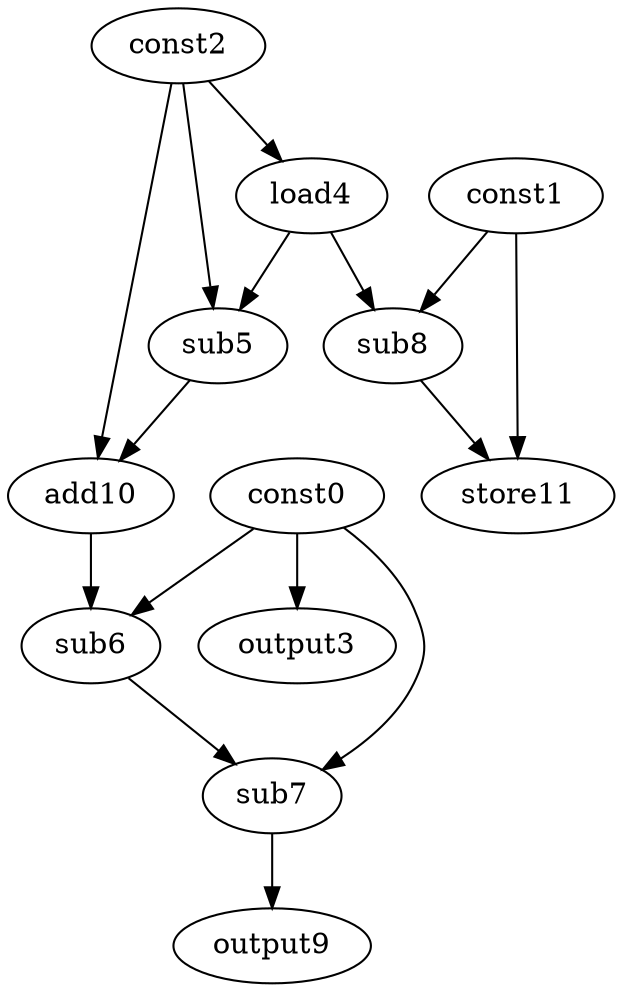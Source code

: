 digraph G { 
const0[opcode=const]; 
const1[opcode=const]; 
const2[opcode=const]; 
output3[opcode=output]; 
load4[opcode=load]; 
sub5[opcode=sub]; 
sub6[opcode=sub]; 
sub7[opcode=sub]; 
sub8[opcode=sub]; 
output9[opcode=output]; 
add10[opcode=add]; 
store11[opcode=store]; 
const0->output3[operand=0];
const2->load4[operand=0];
const2->sub5[operand=0];
load4->sub5[operand=1];
const1->sub8[operand=0];
load4->sub8[operand=1];
const2->add10[operand=0];
sub5->add10[operand=1];
sub8->store11[operand=0];
const1->store11[operand=1];
const0->sub6[operand=0];
add10->sub6[operand=1];
const0->sub7[operand=0];
sub6->sub7[operand=1];
sub7->output9[operand=0];
}
